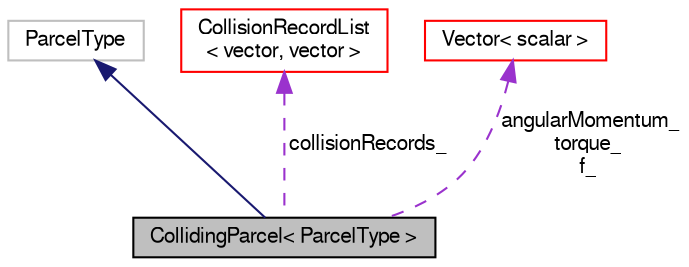 digraph "CollidingParcel&lt; ParcelType &gt;"
{
  bgcolor="transparent";
  edge [fontname="FreeSans",fontsize="10",labelfontname="FreeSans",labelfontsize="10"];
  node [fontname="FreeSans",fontsize="10",shape=record];
  Node2 [label="CollidingParcel\< ParcelType \>",height=0.2,width=0.4,color="black", fillcolor="grey75", style="filled", fontcolor="black"];
  Node3 -> Node2 [dir="back",color="midnightblue",fontsize="10",style="solid",fontname="FreeSans"];
  Node3 [label="ParcelType",height=0.2,width=0.4,color="grey75"];
  Node4 -> Node2 [dir="back",color="darkorchid3",fontsize="10",style="dashed",label=" collisionRecords_" ,fontname="FreeSans"];
  Node4 [label="CollisionRecordList\l\< vector, vector \>",height=0.2,width=0.4,color="red",URL="$a23866.html"];
  Node6 -> Node2 [dir="back",color="darkorchid3",fontsize="10",style="dashed",label=" angularMomentum_\ntorque_\nf_" ,fontname="FreeSans"];
  Node6 [label="Vector\< scalar \>",height=0.2,width=0.4,color="red",URL="$a28442.html"];
}
